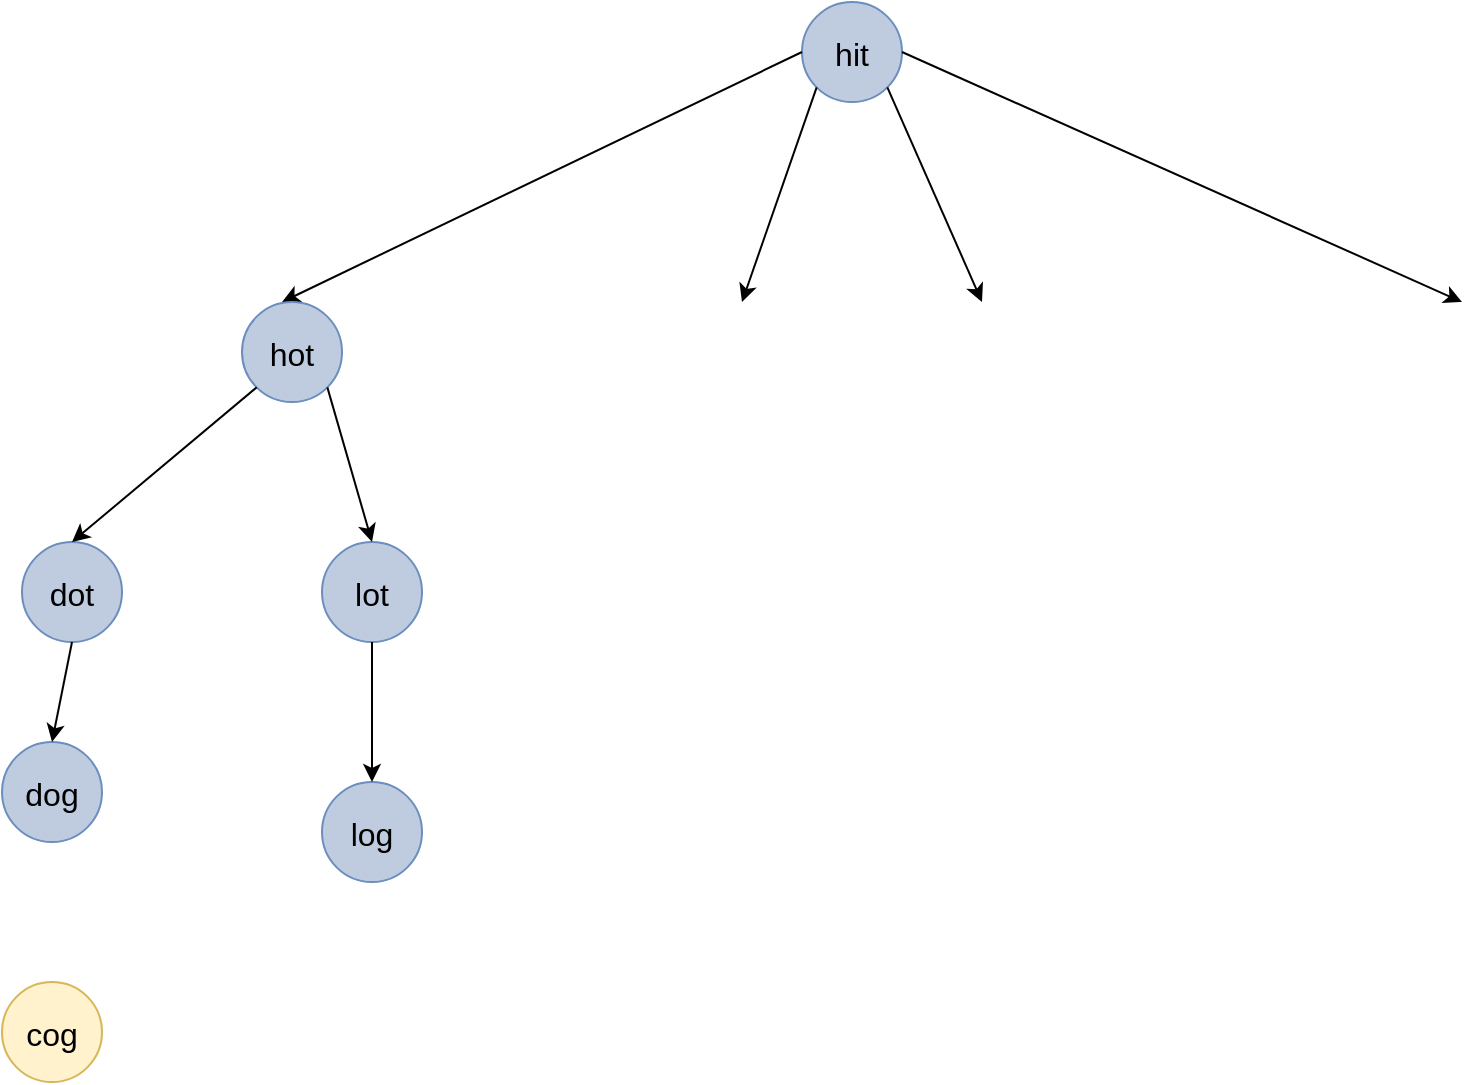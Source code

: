 <mxfile version="23.1.5" type="github">
  <diagram id="07fea595-8f29-1299-0266-81d95cde20df" name="Page-1">
    <mxGraphModel dx="1386" dy="785" grid="1" gridSize="10" guides="1" tooltips="1" connect="1" arrows="1" fold="1" page="1" pageScale="1" pageWidth="1169" pageHeight="827" background="none" math="0" shadow="0">
      <root>
        <mxCell id="0" />
        <mxCell id="1" parent="0" />
        <mxCell id="ywrrDu13jEAEhH4SM_dy-760" value="hit" style="ellipse;aspect=fixed;fillColor=#bfccdf;strokeColor=#6c8ebf;align=center;spacing=0;fontSize=16;" vertex="1" parent="1">
          <mxGeometry x="510" y="60" width="50" height="50" as="geometry" />
        </mxCell>
        <mxCell id="ywrrDu13jEAEhH4SM_dy-763" value="" style="endArrow=classic;html=1;rounded=0;exitX=0;exitY=0.5;exitDx=0;exitDy=0;entryX=0.5;entryY=0;entryDx=0;entryDy=0;exitPerimeter=0;" edge="1" parent="1" source="ywrrDu13jEAEhH4SM_dy-760">
          <mxGeometry width="50" height="50" relative="1" as="geometry">
            <mxPoint x="580" y="380" as="sourcePoint" />
            <mxPoint x="250" y="210" as="targetPoint" />
          </mxGeometry>
        </mxCell>
        <mxCell id="ywrrDu13jEAEhH4SM_dy-773" value="" style="endArrow=classic;html=1;rounded=0;entryX=0.5;entryY=0;entryDx=0;entryDy=0;exitX=0;exitY=1;exitDx=0;exitDy=0;" edge="1" parent="1" source="ywrrDu13jEAEhH4SM_dy-760">
          <mxGeometry width="50" height="50" relative="1" as="geometry">
            <mxPoint x="570" y="170" as="sourcePoint" />
            <mxPoint x="480" y="210" as="targetPoint" />
          </mxGeometry>
        </mxCell>
        <mxCell id="ywrrDu13jEAEhH4SM_dy-774" value="" style="endArrow=classic;html=1;rounded=0;exitX=1;exitY=1;exitDx=0;exitDy=0;entryX=0.5;entryY=0;entryDx=0;entryDy=0;" edge="1" parent="1" source="ywrrDu13jEAEhH4SM_dy-760">
          <mxGeometry width="50" height="50" relative="1" as="geometry">
            <mxPoint x="600" y="180" as="sourcePoint" />
            <mxPoint x="600" y="210" as="targetPoint" />
          </mxGeometry>
        </mxCell>
        <mxCell id="ywrrDu13jEAEhH4SM_dy-775" value="" style="endArrow=classic;html=1;rounded=0;entryX=0.5;entryY=0;entryDx=0;entryDy=0;exitX=1;exitY=0.5;exitDx=0;exitDy=0;" edge="1" parent="1" source="ywrrDu13jEAEhH4SM_dy-760">
          <mxGeometry width="50" height="50" relative="1" as="geometry">
            <mxPoint x="560" y="70" as="sourcePoint" />
            <mxPoint x="840" y="210" as="targetPoint" />
          </mxGeometry>
        </mxCell>
        <mxCell id="ywrrDu13jEAEhH4SM_dy-778" value="cog" style="ellipse;aspect=fixed;fillColor=#fff2cc;strokeColor=#d6b656;align=center;spacing=0;fontSize=16;" vertex="1" parent="1">
          <mxGeometry x="110" y="550" width="50" height="50" as="geometry" />
        </mxCell>
        <mxCell id="ywrrDu13jEAEhH4SM_dy-779" value="hot" style="ellipse;aspect=fixed;fillColor=#bfccdf;strokeColor=#6c8ebf;align=center;spacing=0;fontSize=16;" vertex="1" parent="1">
          <mxGeometry x="230" y="210" width="50" height="50" as="geometry" />
        </mxCell>
        <mxCell id="ywrrDu13jEAEhH4SM_dy-780" value="dot" style="ellipse;aspect=fixed;fillColor=#bfccdf;strokeColor=#6c8ebf;align=center;spacing=0;fontSize=16;" vertex="1" parent="1">
          <mxGeometry x="120" y="330" width="50" height="50" as="geometry" />
        </mxCell>
        <mxCell id="ywrrDu13jEAEhH4SM_dy-781" value="lot" style="ellipse;aspect=fixed;fillColor=#bfccdf;strokeColor=#6c8ebf;align=center;spacing=0;fontSize=16;" vertex="1" parent="1">
          <mxGeometry x="270" y="330" width="50" height="50" as="geometry" />
        </mxCell>
        <mxCell id="ywrrDu13jEAEhH4SM_dy-784" value="" style="endArrow=classic;html=1;rounded=0;entryX=0.5;entryY=0;entryDx=0;entryDy=0;exitX=0;exitY=1;exitDx=0;exitDy=0;" edge="1" parent="1" source="ywrrDu13jEAEhH4SM_dy-779" target="ywrrDu13jEAEhH4SM_dy-780">
          <mxGeometry width="50" height="50" relative="1" as="geometry">
            <mxPoint x="120" y="260" as="sourcePoint" />
            <mxPoint x="170" y="210" as="targetPoint" />
          </mxGeometry>
        </mxCell>
        <mxCell id="ywrrDu13jEAEhH4SM_dy-785" value="" style="endArrow=classic;html=1;rounded=0;exitX=1;exitY=1;exitDx=0;exitDy=0;entryX=0.5;entryY=0;entryDx=0;entryDy=0;" edge="1" parent="1" source="ywrrDu13jEAEhH4SM_dy-779" target="ywrrDu13jEAEhH4SM_dy-781">
          <mxGeometry width="50" height="50" relative="1" as="geometry">
            <mxPoint x="320" y="290" as="sourcePoint" />
            <mxPoint x="370" y="240" as="targetPoint" />
          </mxGeometry>
        </mxCell>
        <mxCell id="ywrrDu13jEAEhH4SM_dy-786" value="dog" style="ellipse;aspect=fixed;fillColor=#bfccdf;strokeColor=#6c8ebf;align=center;spacing=0;fontSize=16;" vertex="1" parent="1">
          <mxGeometry x="110" y="430" width="50" height="50" as="geometry" />
        </mxCell>
        <mxCell id="ywrrDu13jEAEhH4SM_dy-788" value="" style="endArrow=classic;html=1;rounded=0;exitX=0.5;exitY=1;exitDx=0;exitDy=0;entryX=0.5;entryY=0;entryDx=0;entryDy=0;" edge="1" parent="1" source="ywrrDu13jEAEhH4SM_dy-780" target="ywrrDu13jEAEhH4SM_dy-786">
          <mxGeometry width="50" height="50" relative="1" as="geometry">
            <mxPoint x="180" y="430" as="sourcePoint" />
            <mxPoint x="230" y="380" as="targetPoint" />
          </mxGeometry>
        </mxCell>
        <mxCell id="ywrrDu13jEAEhH4SM_dy-789" value="log" style="ellipse;aspect=fixed;fillColor=#bfccdf;strokeColor=#6c8ebf;align=center;spacing=0;fontSize=16;" vertex="1" parent="1">
          <mxGeometry x="270" y="450" width="50" height="50" as="geometry" />
        </mxCell>
        <mxCell id="ywrrDu13jEAEhH4SM_dy-790" value="" style="endArrow=classic;html=1;rounded=0;exitX=0.5;exitY=1;exitDx=0;exitDy=0;entryX=0.5;entryY=0;entryDx=0;entryDy=0;" edge="1" parent="1" source="ywrrDu13jEAEhH4SM_dy-781" target="ywrrDu13jEAEhH4SM_dy-789">
          <mxGeometry width="50" height="50" relative="1" as="geometry">
            <mxPoint x="340" y="430" as="sourcePoint" />
            <mxPoint x="390" y="380" as="targetPoint" />
          </mxGeometry>
        </mxCell>
      </root>
    </mxGraphModel>
  </diagram>
</mxfile>
